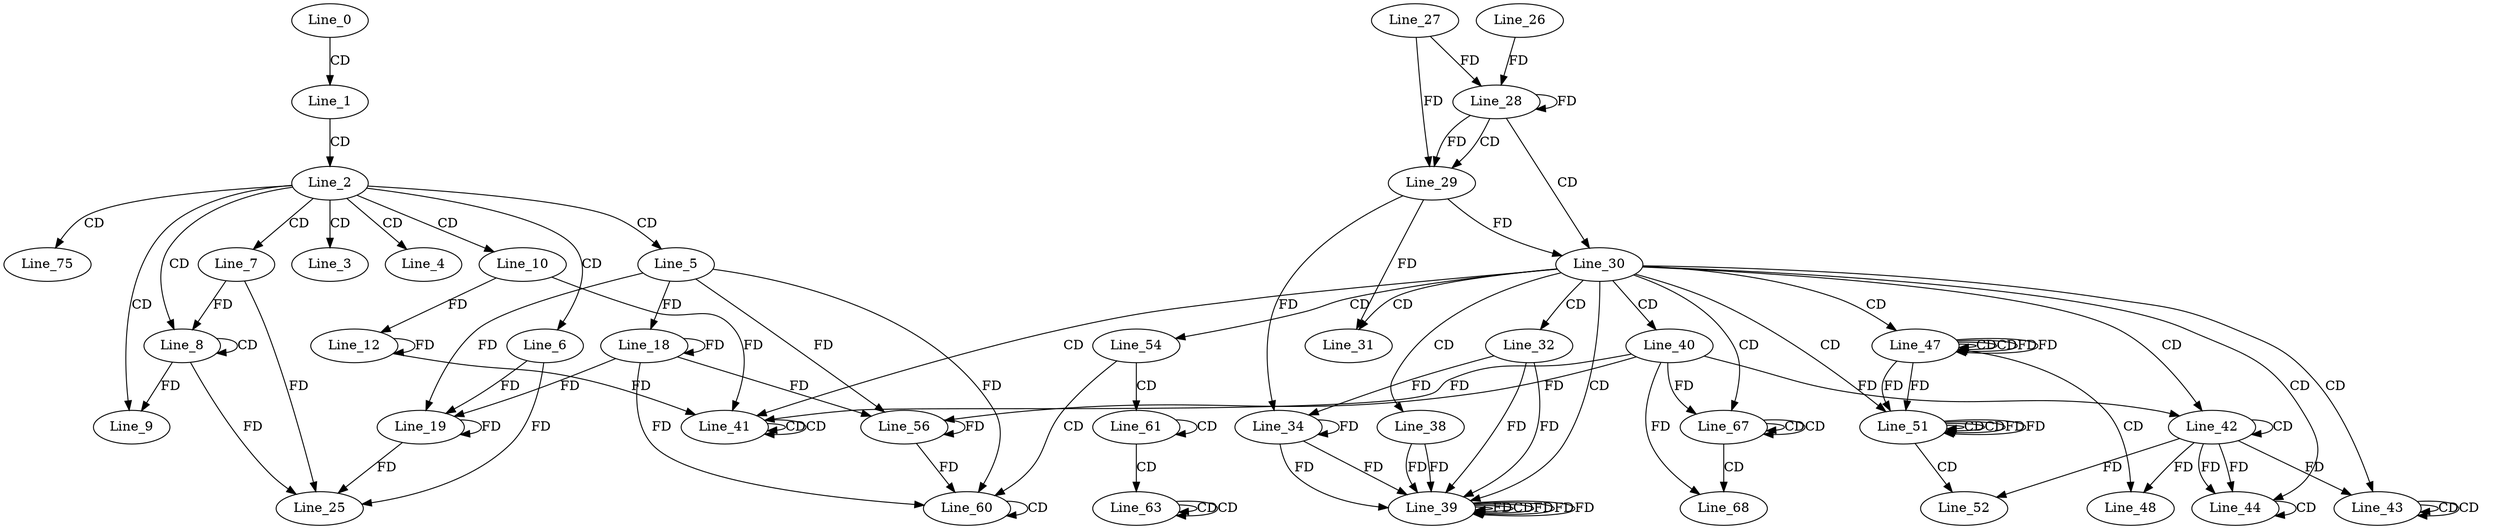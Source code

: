 digraph G {
  Line_0;
  Line_1;
  Line_2;
  Line_3;
  Line_4;
  Line_5;
  Line_6;
  Line_7;
  Line_8;
  Line_8;
  Line_9;
  Line_10;
  Line_12;
  Line_18;
  Line_18;
  Line_19;
  Line_19;
  Line_25;
  Line_28;
  Line_27;
  Line_28;
  Line_26;
  Line_28;
  Line_29;
  Line_29;
  Line_30;
  Line_31;
  Line_31;
  Line_32;
  Line_34;
  Line_34;
  Line_34;
  Line_38;
  Line_39;
  Line_39;
  Line_39;
  Line_39;
  Line_39;
  Line_40;
  Line_41;
  Line_41;
  Line_41;
  Line_41;
  Line_41;
  Line_42;
  Line_42;
  Line_43;
  Line_43;
  Line_43;
  Line_44;
  Line_44;
  Line_47;
  Line_47;
  Line_47;
  Line_48;
  Line_48;
  Line_51;
  Line_51;
  Line_51;
  Line_52;
  Line_52;
  Line_54;
  Line_56;
  Line_56;
  Line_60;
  Line_60;
  Line_61;
  Line_61;
  Line_63;
  Line_63;
  Line_63;
  Line_67;
  Line_67;
  Line_67;
  Line_67;
  Line_68;
  Line_68;
  Line_75;
  Line_0 -> Line_1 [ label="CD" ];
  Line_1 -> Line_2 [ label="CD" ];
  Line_2 -> Line_3 [ label="CD" ];
  Line_2 -> Line_4 [ label="CD" ];
  Line_2 -> Line_5 [ label="CD" ];
  Line_2 -> Line_6 [ label="CD" ];
  Line_2 -> Line_7 [ label="CD" ];
  Line_2 -> Line_8 [ label="CD" ];
  Line_8 -> Line_8 [ label="CD" ];
  Line_7 -> Line_8 [ label="FD" ];
  Line_2 -> Line_9 [ label="CD" ];
  Line_8 -> Line_9 [ label="FD" ];
  Line_2 -> Line_10 [ label="CD" ];
  Line_10 -> Line_12 [ label="FD" ];
  Line_12 -> Line_12 [ label="FD" ];
  Line_5 -> Line_18 [ label="FD" ];
  Line_18 -> Line_18 [ label="FD" ];
  Line_6 -> Line_19 [ label="FD" ];
  Line_19 -> Line_19 [ label="FD" ];
  Line_5 -> Line_19 [ label="FD" ];
  Line_18 -> Line_19 [ label="FD" ];
  Line_7 -> Line_25 [ label="FD" ];
  Line_6 -> Line_25 [ label="FD" ];
  Line_19 -> Line_25 [ label="FD" ];
  Line_8 -> Line_25 [ label="FD" ];
  Line_28 -> Line_28 [ label="FD" ];
  Line_27 -> Line_28 [ label="FD" ];
  Line_26 -> Line_28 [ label="FD" ];
  Line_28 -> Line_29 [ label="CD" ];
  Line_28 -> Line_29 [ label="FD" ];
  Line_27 -> Line_29 [ label="FD" ];
  Line_28 -> Line_30 [ label="CD" ];
  Line_29 -> Line_30 [ label="FD" ];
  Line_30 -> Line_31 [ label="CD" ];
  Line_29 -> Line_31 [ label="FD" ];
  Line_30 -> Line_32 [ label="CD" ];
  Line_32 -> Line_34 [ label="FD" ];
  Line_34 -> Line_34 [ label="FD" ];
  Line_29 -> Line_34 [ label="FD" ];
  Line_30 -> Line_38 [ label="CD" ];
  Line_30 -> Line_39 [ label="CD" ];
  Line_38 -> Line_39 [ label="FD" ];
  Line_39 -> Line_39 [ label="FD" ];
  Line_32 -> Line_39 [ label="FD" ];
  Line_34 -> Line_39 [ label="FD" ];
  Line_39 -> Line_39 [ label="CD" ];
  Line_32 -> Line_39 [ label="FD" ];
  Line_34 -> Line_39 [ label="FD" ];
  Line_39 -> Line_39 [ label="FD" ];
  Line_38 -> Line_39 [ label="FD" ];
  Line_39 -> Line_39 [ label="FD" ];
  Line_30 -> Line_40 [ label="CD" ];
  Line_30 -> Line_41 [ label="CD" ];
  Line_41 -> Line_41 [ label="CD" ];
  Line_41 -> Line_41 [ label="CD" ];
  Line_10 -> Line_41 [ label="FD" ];
  Line_12 -> Line_41 [ label="FD" ];
  Line_40 -> Line_41 [ label="FD" ];
  Line_30 -> Line_42 [ label="CD" ];
  Line_42 -> Line_42 [ label="CD" ];
  Line_40 -> Line_42 [ label="FD" ];
  Line_30 -> Line_43 [ label="CD" ];
  Line_43 -> Line_43 [ label="CD" ];
  Line_43 -> Line_43 [ label="CD" ];
  Line_42 -> Line_43 [ label="FD" ];
  Line_30 -> Line_44 [ label="CD" ];
  Line_42 -> Line_44 [ label="FD" ];
  Line_44 -> Line_44 [ label="CD" ];
  Line_42 -> Line_44 [ label="FD" ];
  Line_30 -> Line_47 [ label="CD" ];
  Line_47 -> Line_47 [ label="CD" ];
  Line_47 -> Line_47 [ label="CD" ];
  Line_47 -> Line_47 [ label="FD" ];
  Line_47 -> Line_48 [ label="CD" ];
  Line_42 -> Line_48 [ label="FD" ];
  Line_30 -> Line_51 [ label="CD" ];
  Line_51 -> Line_51 [ label="CD" ];
  Line_47 -> Line_51 [ label="FD" ];
  Line_51 -> Line_51 [ label="CD" ];
  Line_51 -> Line_51 [ label="FD" ];
  Line_47 -> Line_51 [ label="FD" ];
  Line_51 -> Line_52 [ label="CD" ];
  Line_42 -> Line_52 [ label="FD" ];
  Line_30 -> Line_54 [ label="CD" ];
  Line_56 -> Line_56 [ label="FD" ];
  Line_5 -> Line_56 [ label="FD" ];
  Line_18 -> Line_56 [ label="FD" ];
  Line_40 -> Line_56 [ label="FD" ];
  Line_54 -> Line_60 [ label="CD" ];
  Line_60 -> Line_60 [ label="CD" ];
  Line_56 -> Line_60 [ label="FD" ];
  Line_5 -> Line_60 [ label="FD" ];
  Line_18 -> Line_60 [ label="FD" ];
  Line_54 -> Line_61 [ label="CD" ];
  Line_61 -> Line_61 [ label="CD" ];
  Line_61 -> Line_63 [ label="CD" ];
  Line_63 -> Line_63 [ label="CD" ];
  Line_63 -> Line_63 [ label="CD" ];
  Line_30 -> Line_67 [ label="CD" ];
  Line_67 -> Line_67 [ label="CD" ];
  Line_67 -> Line_67 [ label="CD" ];
  Line_40 -> Line_67 [ label="FD" ];
  Line_67 -> Line_68 [ label="CD" ];
  Line_40 -> Line_68 [ label="FD" ];
  Line_2 -> Line_75 [ label="CD" ];
  Line_39 -> Line_39 [ label="FD" ];
  Line_47 -> Line_47 [ label="FD" ];
  Line_51 -> Line_51 [ label="FD" ];
}
